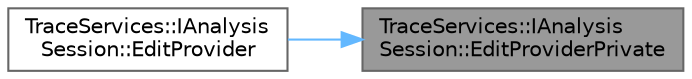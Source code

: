 digraph "TraceServices::IAnalysisSession::EditProviderPrivate"
{
 // INTERACTIVE_SVG=YES
 // LATEX_PDF_SIZE
  bgcolor="transparent";
  edge [fontname=Helvetica,fontsize=10,labelfontname=Helvetica,labelfontsize=10];
  node [fontname=Helvetica,fontsize=10,shape=box,height=0.2,width=0.4];
  rankdir="RL";
  Node1 [id="Node000001",label="TraceServices::IAnalysis\lSession::EditProviderPrivate",height=0.2,width=0.4,color="gray40", fillcolor="grey60", style="filled", fontcolor="black",tooltip=" "];
  Node1 -> Node2 [id="edge1_Node000001_Node000002",dir="back",color="steelblue1",style="solid",tooltip=" "];
  Node2 [id="Node000002",label="TraceServices::IAnalysis\lSession::EditProvider",height=0.2,width=0.4,color="grey40", fillcolor="white", style="filled",URL="$d4/dc7/classTraceServices_1_1IAnalysisSession.html#a01d08585bcb861ba90ed531544d3d845",tooltip=" "];
}
